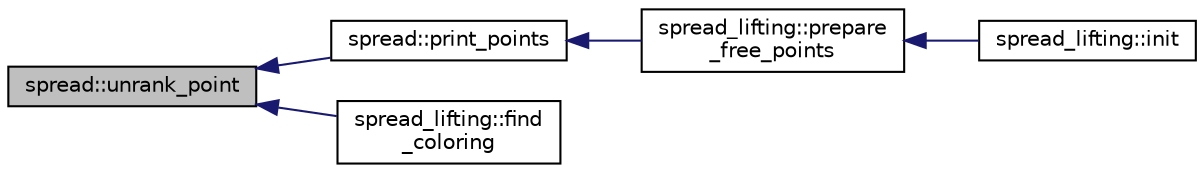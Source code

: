 digraph "spread::unrank_point"
{
  edge [fontname="Helvetica",fontsize="10",labelfontname="Helvetica",labelfontsize="10"];
  node [fontname="Helvetica",fontsize="10",shape=record];
  rankdir="LR";
  Node3487 [label="spread::unrank_point",height=0.2,width=0.4,color="black", fillcolor="grey75", style="filled", fontcolor="black"];
  Node3487 -> Node3488 [dir="back",color="midnightblue",fontsize="10",style="solid",fontname="Helvetica"];
  Node3488 [label="spread::print_points",height=0.2,width=0.4,color="black", fillcolor="white", style="filled",URL="$da/dc1/classspread.html#a314de3fdc5aaf4e61c1cc89f8d5368ca"];
  Node3488 -> Node3489 [dir="back",color="midnightblue",fontsize="10",style="solid",fontname="Helvetica"];
  Node3489 [label="spread_lifting::prepare\l_free_points",height=0.2,width=0.4,color="black", fillcolor="white", style="filled",URL="$d7/de2/classspread__lifting.html#a4f3dcebeef7dc6e8494c9e020e817267"];
  Node3489 -> Node3490 [dir="back",color="midnightblue",fontsize="10",style="solid",fontname="Helvetica"];
  Node3490 [label="spread_lifting::init",height=0.2,width=0.4,color="black", fillcolor="white", style="filled",URL="$d7/de2/classspread__lifting.html#a7ea5d1a50aa878daebd72c0b95cdc893"];
  Node3487 -> Node3491 [dir="back",color="midnightblue",fontsize="10",style="solid",fontname="Helvetica"];
  Node3491 [label="spread_lifting::find\l_coloring",height=0.2,width=0.4,color="black", fillcolor="white", style="filled",URL="$d7/de2/classspread__lifting.html#a50a2b99e5c52f9d64c1309db079aadfb"];
}
